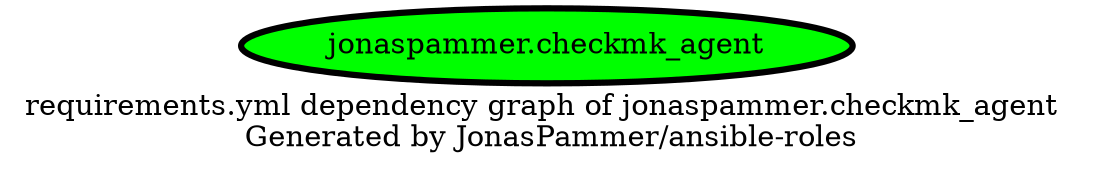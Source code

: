 digraph hierarchy {
  label = "requirements.yml dependency graph of jonaspammer.checkmk_agent \n Generated by JonasPammer/ansible-roles" ;
  overlap=false

  {
    "jonaspammer.checkmk_agent" [fillcolor=green style=filled penwidth=3]
  }


}